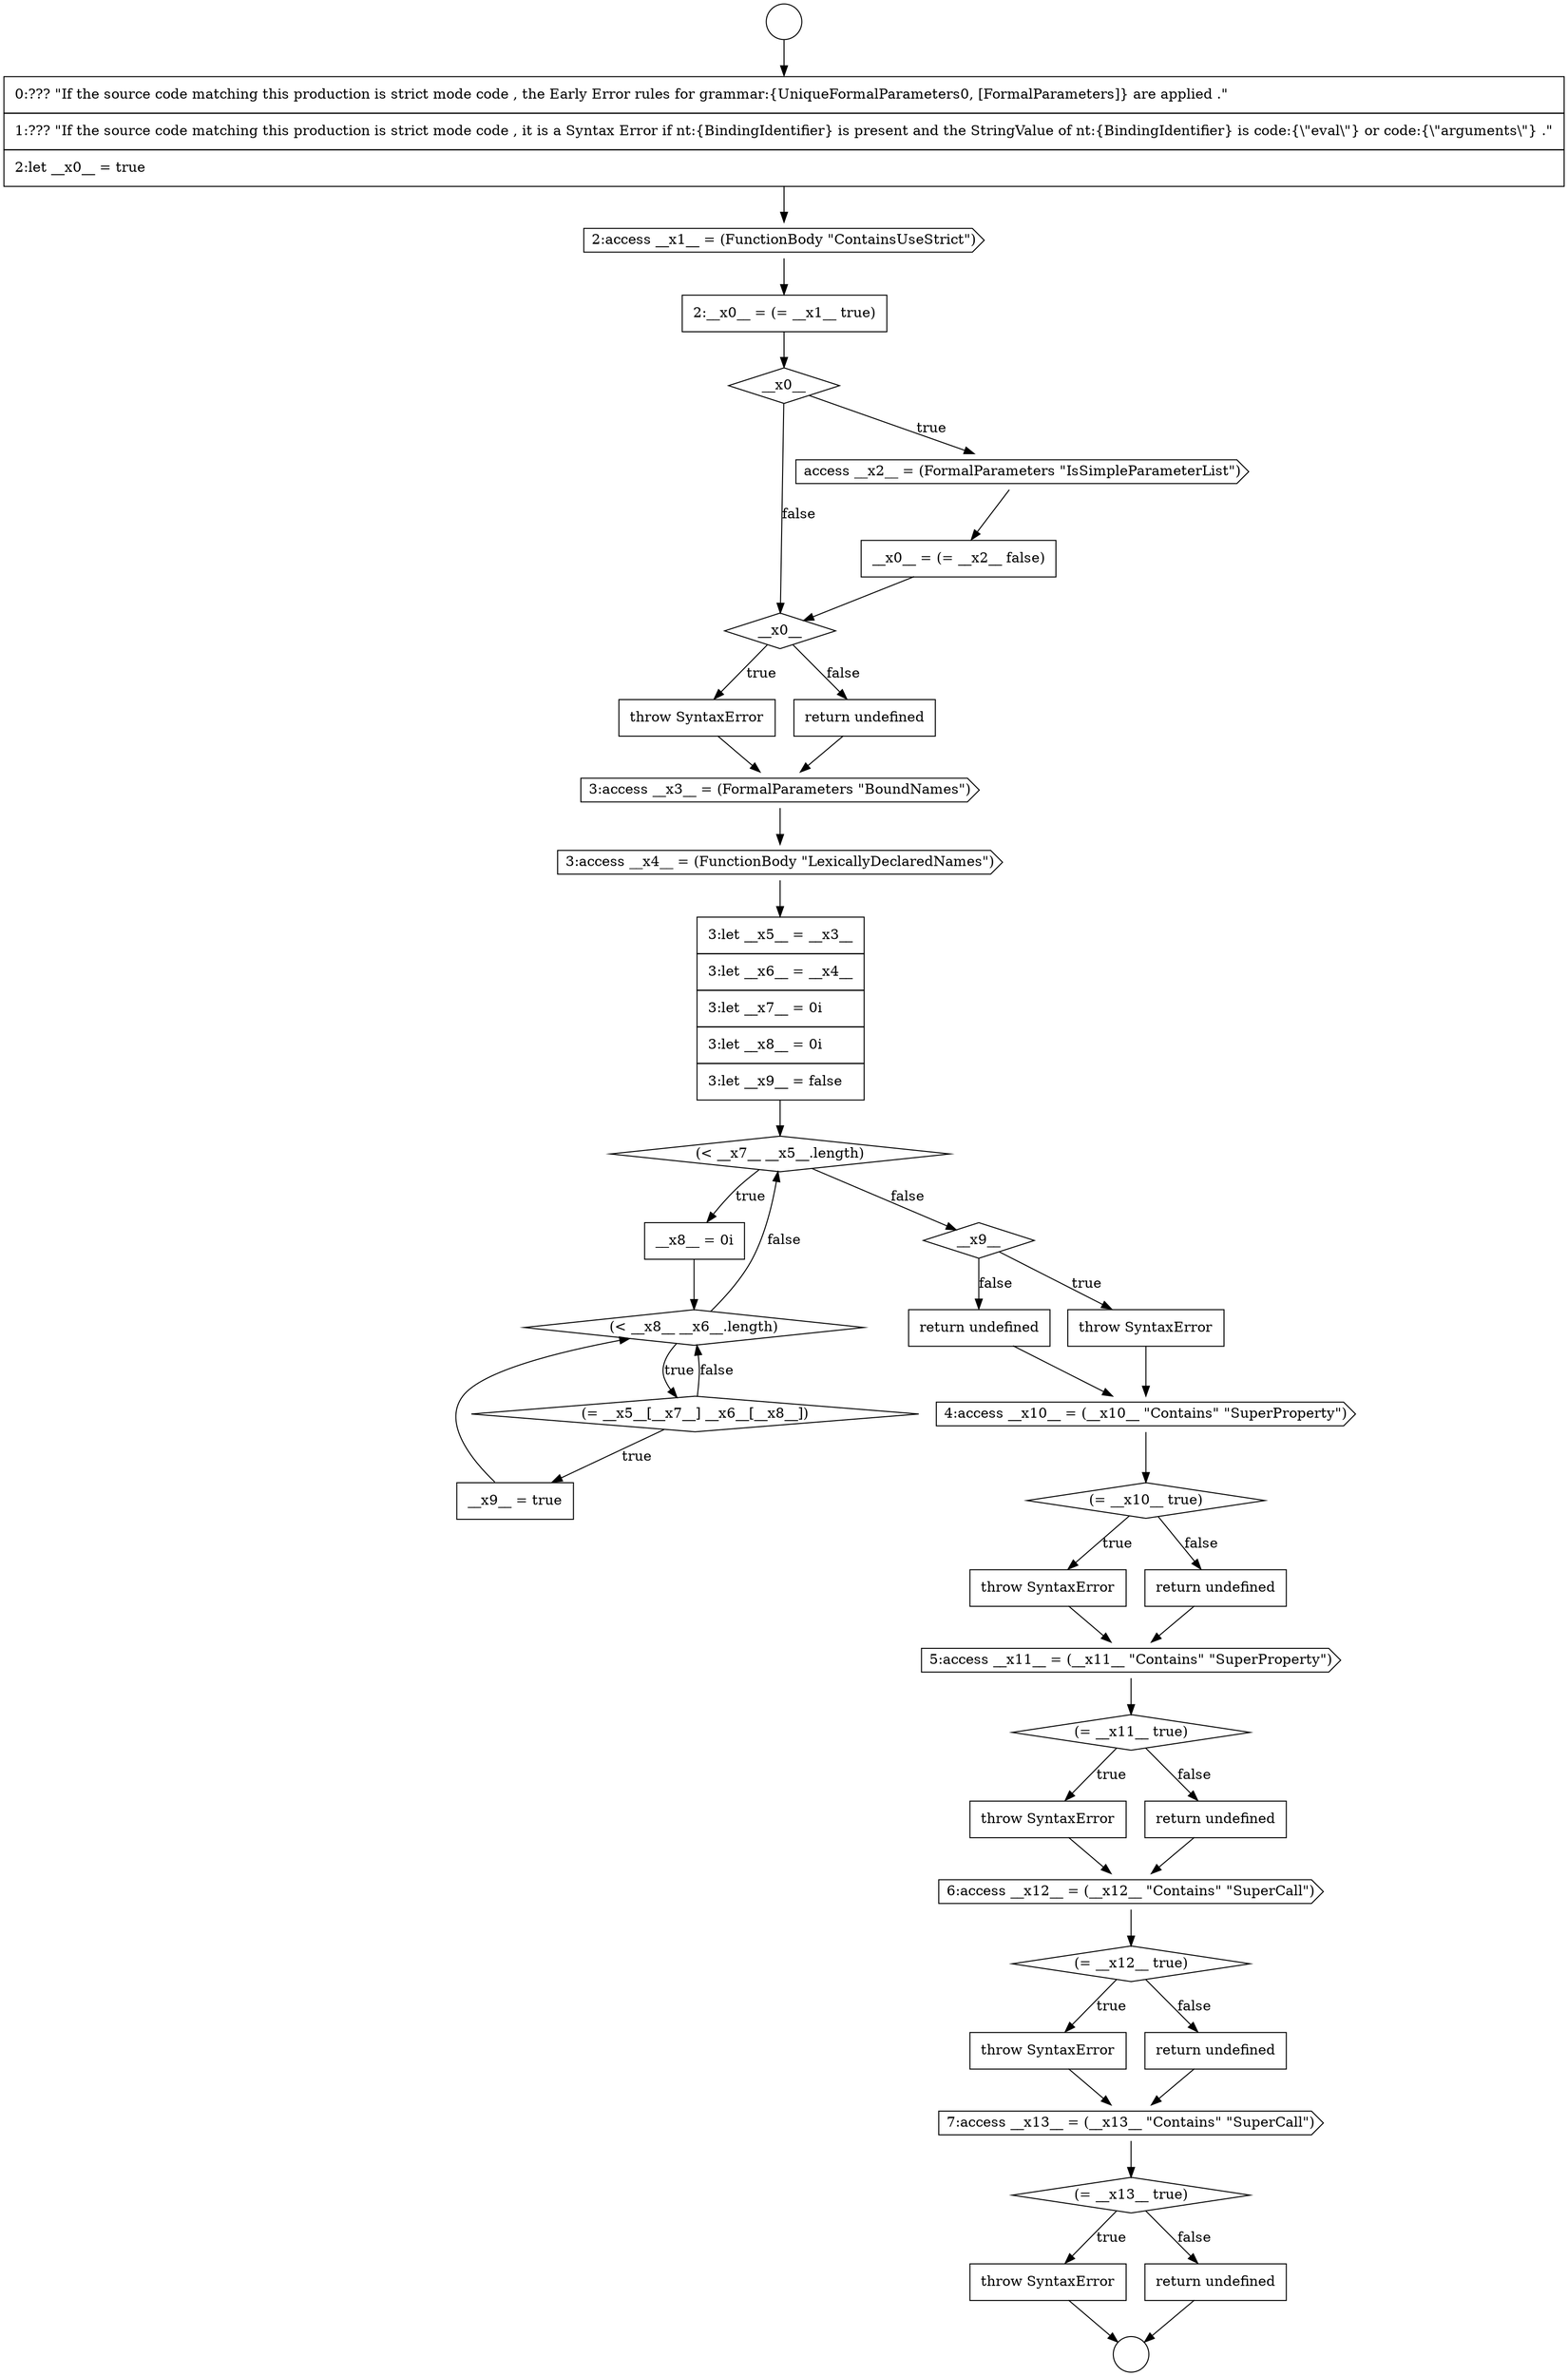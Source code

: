 digraph {
  node18496 [shape=cds, label=<<font color="black">6:access __x12__ = (__x12__ &quot;Contains&quot; &quot;SuperCall&quot;)</font>> color="black" fillcolor="white" style=filled]
  node18475 [shape=none, margin=0, label=<<font color="black">
    <table border="0" cellborder="1" cellspacing="0" cellpadding="10">
      <tr><td align="left">throw SyntaxError</td></tr>
    </table>
  </font>> color="black" fillcolor="white" style=filled]
  node18498 [shape=none, margin=0, label=<<font color="black">
    <table border="0" cellborder="1" cellspacing="0" cellpadding="10">
      <tr><td align="left">throw SyntaxError</td></tr>
    </table>
  </font>> color="black" fillcolor="white" style=filled]
  node18481 [shape=none, margin=0, label=<<font color="black">
    <table border="0" cellborder="1" cellspacing="0" cellpadding="10">
      <tr><td align="left">__x8__ = 0i</td></tr>
    </table>
  </font>> color="black" fillcolor="white" style=filled]
  node18480 [shape=diamond, label=<<font color="black">(&lt; __x7__ __x5__.length)</font>> color="black" fillcolor="white" style=filled]
  node18485 [shape=diamond, label=<<font color="black">__x9__</font>> color="black" fillcolor="white" style=filled]
  node18476 [shape=none, margin=0, label=<<font color="black">
    <table border="0" cellborder="1" cellspacing="0" cellpadding="10">
      <tr><td align="left">return undefined</td></tr>
    </table>
  </font>> color="black" fillcolor="white" style=filled]
  node18502 [shape=none, margin=0, label=<<font color="black">
    <table border="0" cellborder="1" cellspacing="0" cellpadding="10">
      <tr><td align="left">throw SyntaxError</td></tr>
    </table>
  </font>> color="black" fillcolor="white" style=filled]
  node18466 [shape=circle label=" " color="black" fillcolor="white" style=filled]
  node18488 [shape=cds, label=<<font color="black">4:access __x10__ = (__x10__ &quot;Contains&quot; &quot;SuperProperty&quot;)</font>> color="black" fillcolor="white" style=filled]
  node18478 [shape=cds, label=<<font color="black">3:access __x4__ = (FunctionBody &quot;LexicallyDeclaredNames&quot;)</font>> color="black" fillcolor="white" style=filled]
  node18467 [shape=circle label=" " color="black" fillcolor="white" style=filled]
  node18474 [shape=diamond, label=<<font color="black">__x0__</font>> color="black" fillcolor="white" style=filled]
  node18482 [shape=diamond, label=<<font color="black">(&lt; __x8__ __x6__.length)</font>> color="black" fillcolor="white" style=filled]
  node18499 [shape=none, margin=0, label=<<font color="black">
    <table border="0" cellborder="1" cellspacing="0" cellpadding="10">
      <tr><td align="left">return undefined</td></tr>
    </table>
  </font>> color="black" fillcolor="white" style=filled]
  node18468 [shape=none, margin=0, label=<<font color="black">
    <table border="0" cellborder="1" cellspacing="0" cellpadding="10">
      <tr><td align="left">0:??? &quot;If the source code matching this production is strict mode code , the Early Error rules for grammar:{UniqueFormalParameters0, [FormalParameters]} are applied .&quot;</td></tr>
      <tr><td align="left">1:??? &quot;If the source code matching this production is strict mode code , it is a Syntax Error if nt:{BindingIdentifier} is present and the StringValue of nt:{BindingIdentifier} is code:{\&quot;eval\&quot;} or code:{\&quot;arguments\&quot;} .&quot;</td></tr>
      <tr><td align="left">2:let __x0__ = true</td></tr>
    </table>
  </font>> color="black" fillcolor="white" style=filled]
  node18486 [shape=none, margin=0, label=<<font color="black">
    <table border="0" cellborder="1" cellspacing="0" cellpadding="10">
      <tr><td align="left">throw SyntaxError</td></tr>
    </table>
  </font>> color="black" fillcolor="white" style=filled]
  node18469 [shape=cds, label=<<font color="black">2:access __x1__ = (FunctionBody &quot;ContainsUseStrict&quot;)</font>> color="black" fillcolor="white" style=filled]
  node18492 [shape=cds, label=<<font color="black">5:access __x11__ = (__x11__ &quot;Contains&quot; &quot;SuperProperty&quot;)</font>> color="black" fillcolor="white" style=filled]
  node18479 [shape=none, margin=0, label=<<font color="black">
    <table border="0" cellborder="1" cellspacing="0" cellpadding="10">
      <tr><td align="left">3:let __x5__ = __x3__</td></tr>
      <tr><td align="left">3:let __x6__ = __x4__</td></tr>
      <tr><td align="left">3:let __x7__ = 0i</td></tr>
      <tr><td align="left">3:let __x8__ = 0i</td></tr>
      <tr><td align="left">3:let __x9__ = false</td></tr>
    </table>
  </font>> color="black" fillcolor="white" style=filled]
  node18493 [shape=diamond, label=<<font color="black">(= __x11__ true)</font>> color="black" fillcolor="white" style=filled]
  node18471 [shape=diamond, label=<<font color="black">__x0__</font>> color="black" fillcolor="white" style=filled]
  node18503 [shape=none, margin=0, label=<<font color="black">
    <table border="0" cellborder="1" cellspacing="0" cellpadding="10">
      <tr><td align="left">return undefined</td></tr>
    </table>
  </font>> color="black" fillcolor="white" style=filled]
  node18472 [shape=cds, label=<<font color="black">access __x2__ = (FormalParameters &quot;IsSimpleParameterList&quot;)</font>> color="black" fillcolor="white" style=filled]
  node18489 [shape=diamond, label=<<font color="black">(= __x10__ true)</font>> color="black" fillcolor="white" style=filled]
  node18494 [shape=none, margin=0, label=<<font color="black">
    <table border="0" cellborder="1" cellspacing="0" cellpadding="10">
      <tr><td align="left">throw SyntaxError</td></tr>
    </table>
  </font>> color="black" fillcolor="white" style=filled]
  node18477 [shape=cds, label=<<font color="black">3:access __x3__ = (FormalParameters &quot;BoundNames&quot;)</font>> color="black" fillcolor="white" style=filled]
  node18497 [shape=diamond, label=<<font color="black">(= __x12__ true)</font>> color="black" fillcolor="white" style=filled]
  node18484 [shape=none, margin=0, label=<<font color="black">
    <table border="0" cellborder="1" cellspacing="0" cellpadding="10">
      <tr><td align="left">__x9__ = true</td></tr>
    </table>
  </font>> color="black" fillcolor="white" style=filled]
  node18487 [shape=none, margin=0, label=<<font color="black">
    <table border="0" cellborder="1" cellspacing="0" cellpadding="10">
      <tr><td align="left">return undefined</td></tr>
    </table>
  </font>> color="black" fillcolor="white" style=filled]
  node18473 [shape=none, margin=0, label=<<font color="black">
    <table border="0" cellborder="1" cellspacing="0" cellpadding="10">
      <tr><td align="left">__x0__ = (= __x2__ false)</td></tr>
    </table>
  </font>> color="black" fillcolor="white" style=filled]
  node18490 [shape=none, margin=0, label=<<font color="black">
    <table border="0" cellborder="1" cellspacing="0" cellpadding="10">
      <tr><td align="left">throw SyntaxError</td></tr>
    </table>
  </font>> color="black" fillcolor="white" style=filled]
  node18495 [shape=none, margin=0, label=<<font color="black">
    <table border="0" cellborder="1" cellspacing="0" cellpadding="10">
      <tr><td align="left">return undefined</td></tr>
    </table>
  </font>> color="black" fillcolor="white" style=filled]
  node18501 [shape=diamond, label=<<font color="black">(= __x13__ true)</font>> color="black" fillcolor="white" style=filled]
  node18500 [shape=cds, label=<<font color="black">7:access __x13__ = (__x13__ &quot;Contains&quot; &quot;SuperCall&quot;)</font>> color="black" fillcolor="white" style=filled]
  node18483 [shape=diamond, label=<<font color="black">(= __x5__[__x7__] __x6__[__x8__])</font>> color="black" fillcolor="white" style=filled]
  node18491 [shape=none, margin=0, label=<<font color="black">
    <table border="0" cellborder="1" cellspacing="0" cellpadding="10">
      <tr><td align="left">return undefined</td></tr>
    </table>
  </font>> color="black" fillcolor="white" style=filled]
  node18470 [shape=none, margin=0, label=<<font color="black">
    <table border="0" cellborder="1" cellspacing="0" cellpadding="10">
      <tr><td align="left">2:__x0__ = (= __x1__ true)</td></tr>
    </table>
  </font>> color="black" fillcolor="white" style=filled]
  node18468 -> node18469 [ color="black"]
  node18487 -> node18488 [ color="black"]
  node18476 -> node18477 [ color="black"]
  node18499 -> node18500 [ color="black"]
  node18489 -> node18490 [label=<<font color="black">true</font>> color="black"]
  node18489 -> node18491 [label=<<font color="black">false</font>> color="black"]
  node18491 -> node18492 [ color="black"]
  node18472 -> node18473 [ color="black"]
  node18497 -> node18498 [label=<<font color="black">true</font>> color="black"]
  node18497 -> node18499 [label=<<font color="black">false</font>> color="black"]
  node18485 -> node18486 [label=<<font color="black">true</font>> color="black"]
  node18485 -> node18487 [label=<<font color="black">false</font>> color="black"]
  node18484 -> node18482 [ color="black"]
  node18478 -> node18479 [ color="black"]
  node18490 -> node18492 [ color="black"]
  node18496 -> node18497 [ color="black"]
  node18498 -> node18500 [ color="black"]
  node18483 -> node18484 [label=<<font color="black">true</font>> color="black"]
  node18483 -> node18482 [label=<<font color="black">false</font>> color="black"]
  node18493 -> node18494 [label=<<font color="black">true</font>> color="black"]
  node18493 -> node18495 [label=<<font color="black">false</font>> color="black"]
  node18502 -> node18467 [ color="black"]
  node18492 -> node18493 [ color="black"]
  node18482 -> node18483 [label=<<font color="black">true</font>> color="black"]
  node18482 -> node18480 [label=<<font color="black">false</font>> color="black"]
  node18477 -> node18478 [ color="black"]
  node18471 -> node18472 [label=<<font color="black">true</font>> color="black"]
  node18471 -> node18474 [label=<<font color="black">false</font>> color="black"]
  node18470 -> node18471 [ color="black"]
  node18500 -> node18501 [ color="black"]
  node18475 -> node18477 [ color="black"]
  node18486 -> node18488 [ color="black"]
  node18495 -> node18496 [ color="black"]
  node18469 -> node18470 [ color="black"]
  node18481 -> node18482 [ color="black"]
  node18466 -> node18468 [ color="black"]
  node18473 -> node18474 [ color="black"]
  node18488 -> node18489 [ color="black"]
  node18479 -> node18480 [ color="black"]
  node18480 -> node18481 [label=<<font color="black">true</font>> color="black"]
  node18480 -> node18485 [label=<<font color="black">false</font>> color="black"]
  node18474 -> node18475 [label=<<font color="black">true</font>> color="black"]
  node18474 -> node18476 [label=<<font color="black">false</font>> color="black"]
  node18501 -> node18502 [label=<<font color="black">true</font>> color="black"]
  node18501 -> node18503 [label=<<font color="black">false</font>> color="black"]
  node18494 -> node18496 [ color="black"]
  node18503 -> node18467 [ color="black"]
}
